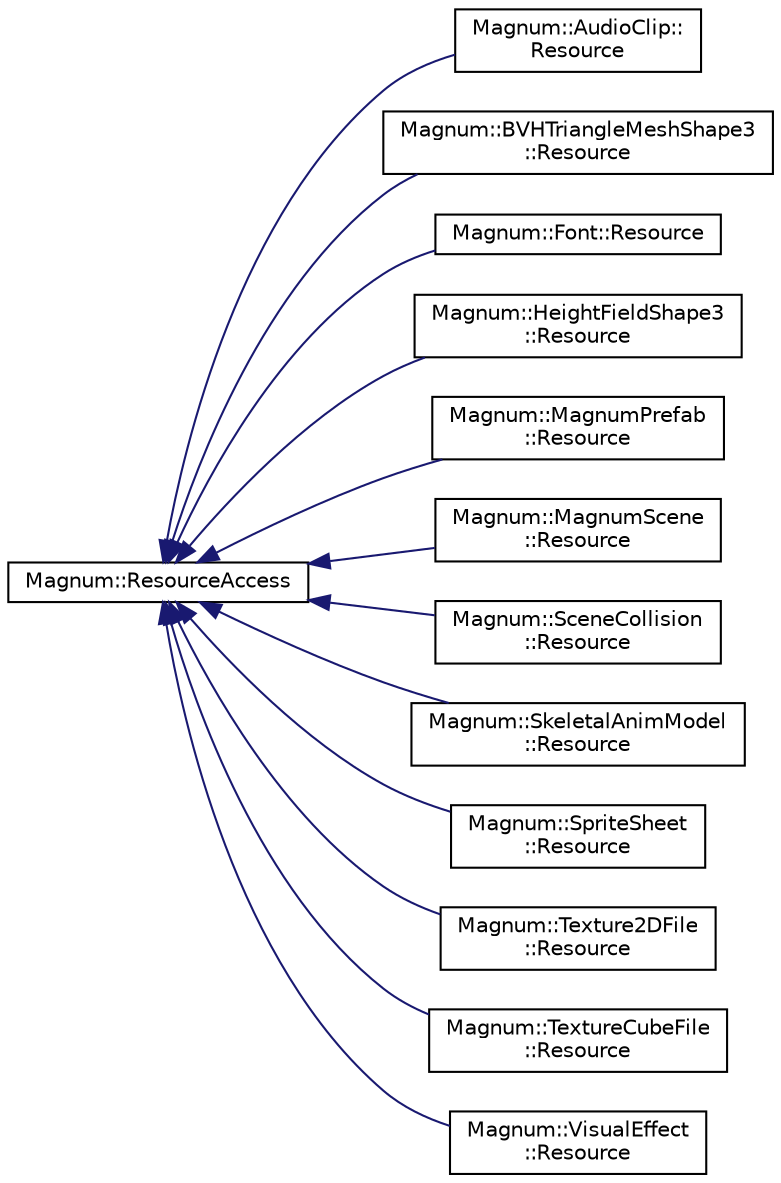 digraph "圖形化之類別階層"
{
  edge [fontname="Helvetica",fontsize="10",labelfontname="Helvetica",labelfontsize="10"];
  node [fontname="Helvetica",fontsize="10",shape=record];
  rankdir="LR";
  Node1 [label="Magnum::ResourceAccess",height=0.2,width=0.4,color="black", fillcolor="white", style="filled",URL="$class_magnum_1_1_resource_access.html"];
  Node1 -> Node2 [dir="back",color="midnightblue",fontsize="10",style="solid",fontname="Helvetica"];
  Node2 [label="Magnum::AudioClip::\lResource",height=0.2,width=0.4,color="black", fillcolor="white", style="filled",URL="$class_magnum_1_1_audio_clip_1_1_resource.html",tooltip="AudioClip::Resource AudioClip::Resource is the class resposible for audio clip resource. "];
  Node1 -> Node3 [dir="back",color="midnightblue",fontsize="10",style="solid",fontname="Helvetica"];
  Node3 [label="Magnum::BVHTriangleMeshShape3\l::Resource",height=0.2,width=0.4,color="black", fillcolor="white", style="filled",URL="$class_magnum_1_1_b_v_h_triangle_mesh_shape3_1_1_resource.html"];
  Node1 -> Node4 [dir="back",color="midnightblue",fontsize="10",style="solid",fontname="Helvetica"];
  Node4 [label="Magnum::Font::Resource",height=0.2,width=0.4,color="black", fillcolor="white", style="filled",URL="$class_magnum_1_1_font_1_1_resource.html"];
  Node1 -> Node5 [dir="back",color="midnightblue",fontsize="10",style="solid",fontname="Helvetica"];
  Node5 [label="Magnum::HeightFieldShape3\l::Resource",height=0.2,width=0.4,color="black", fillcolor="white", style="filled",URL="$class_magnum_1_1_height_field_shape3_1_1_resource.html"];
  Node1 -> Node6 [dir="back",color="midnightblue",fontsize="10",style="solid",fontname="Helvetica"];
  Node6 [label="Magnum::MagnumPrefab\l::Resource",height=0.2,width=0.4,color="black", fillcolor="white", style="filled",URL="$class_magnum_1_1_magnum_prefab_1_1_resource.html"];
  Node1 -> Node7 [dir="back",color="midnightblue",fontsize="10",style="solid",fontname="Helvetica"];
  Node7 [label="Magnum::MagnumScene\l::Resource",height=0.2,width=0.4,color="black", fillcolor="white", style="filled",URL="$class_magnum_1_1_magnum_scene_1_1_resource.html"];
  Node1 -> Node8 [dir="back",color="midnightblue",fontsize="10",style="solid",fontname="Helvetica"];
  Node8 [label="Magnum::SceneCollision\l::Resource",height=0.2,width=0.4,color="black", fillcolor="white", style="filled",URL="$class_magnum_1_1_scene_collision_1_1_resource.html"];
  Node1 -> Node9 [dir="back",color="midnightblue",fontsize="10",style="solid",fontname="Helvetica"];
  Node9 [label="Magnum::SkeletalAnimModel\l::Resource",height=0.2,width=0.4,color="black", fillcolor="white", style="filled",URL="$class_magnum_1_1_skeletal_anim_model_1_1_resource.html"];
  Node1 -> Node10 [dir="back",color="midnightblue",fontsize="10",style="solid",fontname="Helvetica"];
  Node10 [label="Magnum::SpriteSheet\l::Resource",height=0.2,width=0.4,color="black", fillcolor="white", style="filled",URL="$class_magnum_1_1_sprite_sheet_1_1_resource.html"];
  Node1 -> Node11 [dir="back",color="midnightblue",fontsize="10",style="solid",fontname="Helvetica"];
  Node11 [label="Magnum::Texture2DFile\l::Resource",height=0.2,width=0.4,color="black", fillcolor="white", style="filled",URL="$class_magnum_1_1_texture2_d_file_1_1_resource.html",tooltip="Texture2DFile::Resource. "];
  Node1 -> Node12 [dir="back",color="midnightblue",fontsize="10",style="solid",fontname="Helvetica"];
  Node12 [label="Magnum::TextureCubeFile\l::Resource",height=0.2,width=0.4,color="black", fillcolor="white", style="filled",URL="$class_magnum_1_1_texture_cube_file_1_1_resource.html",tooltip="TextureCubeFile::Resource. "];
  Node1 -> Node13 [dir="back",color="midnightblue",fontsize="10",style="solid",fontname="Helvetica"];
  Node13 [label="Magnum::VisualEffect\l::Resource",height=0.2,width=0.4,color="black", fillcolor="white", style="filled",URL="$class_magnum_1_1_visual_effect_1_1_resource.html"];
}
